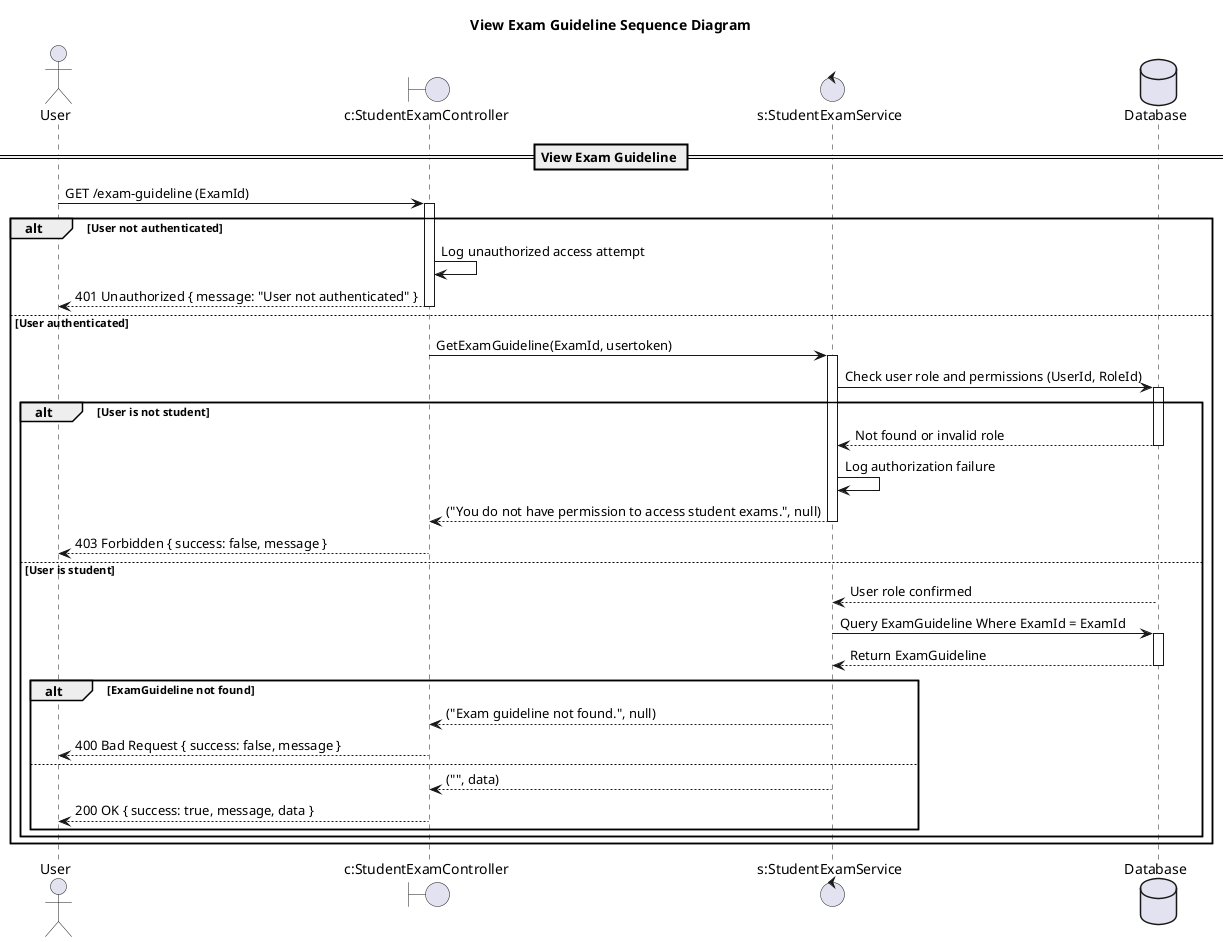 @startuml

title View Exam Guideline Sequence Diagram

actor "User" as Client

boundary "c:StudentExamController" as Controller
control "s:StudentExamService" as Service
database "Database" as DB

== View Exam Guideline ==

Client -> Controller: GET /exam-guideline (ExamId)
activate Controller

alt User not authenticated
    Controller -> Controller: Log unauthorized access attempt
    Controller --> Client: 401 Unauthorized { message: "User not authenticated" }
    deactivate Controller
else User authenticated
    Controller -> Service: GetExamGuideline(ExamId, usertoken)
    activate Service

    Service -> DB: Check user role and permissions (UserId, RoleId)
    activate DB
    alt User is not student
        DB --> Service: Not found or invalid role
        deactivate DB
        Service -> Service: Log authorization failure
        Service --> Controller: ("You do not have permission to access student exams.", null)
        deactivate Service
        Controller --> Client: 403 Forbidden { success: false, message }
        deactivate Controller
    else User is student
        DB --> Service: User role confirmed
        deactivate DB

        Service -> DB: Query ExamGuideline Where ExamId = ExamId
        activate DB
        DB --> Service: Return ExamGuideline
        deactivate DB

        alt ExamGuideline not found
            Service --> Controller: ("Exam guideline not found.", null)
            deactivate Service
            Controller --> Client: 400 Bad Request { success: false, message }
        else
            Service --> Controller: ("", data)
            deactivate Service
            Controller --> Client: 200 OK { success: true, message, data }
        end
    end
end

deactivate Controller

@enduml 